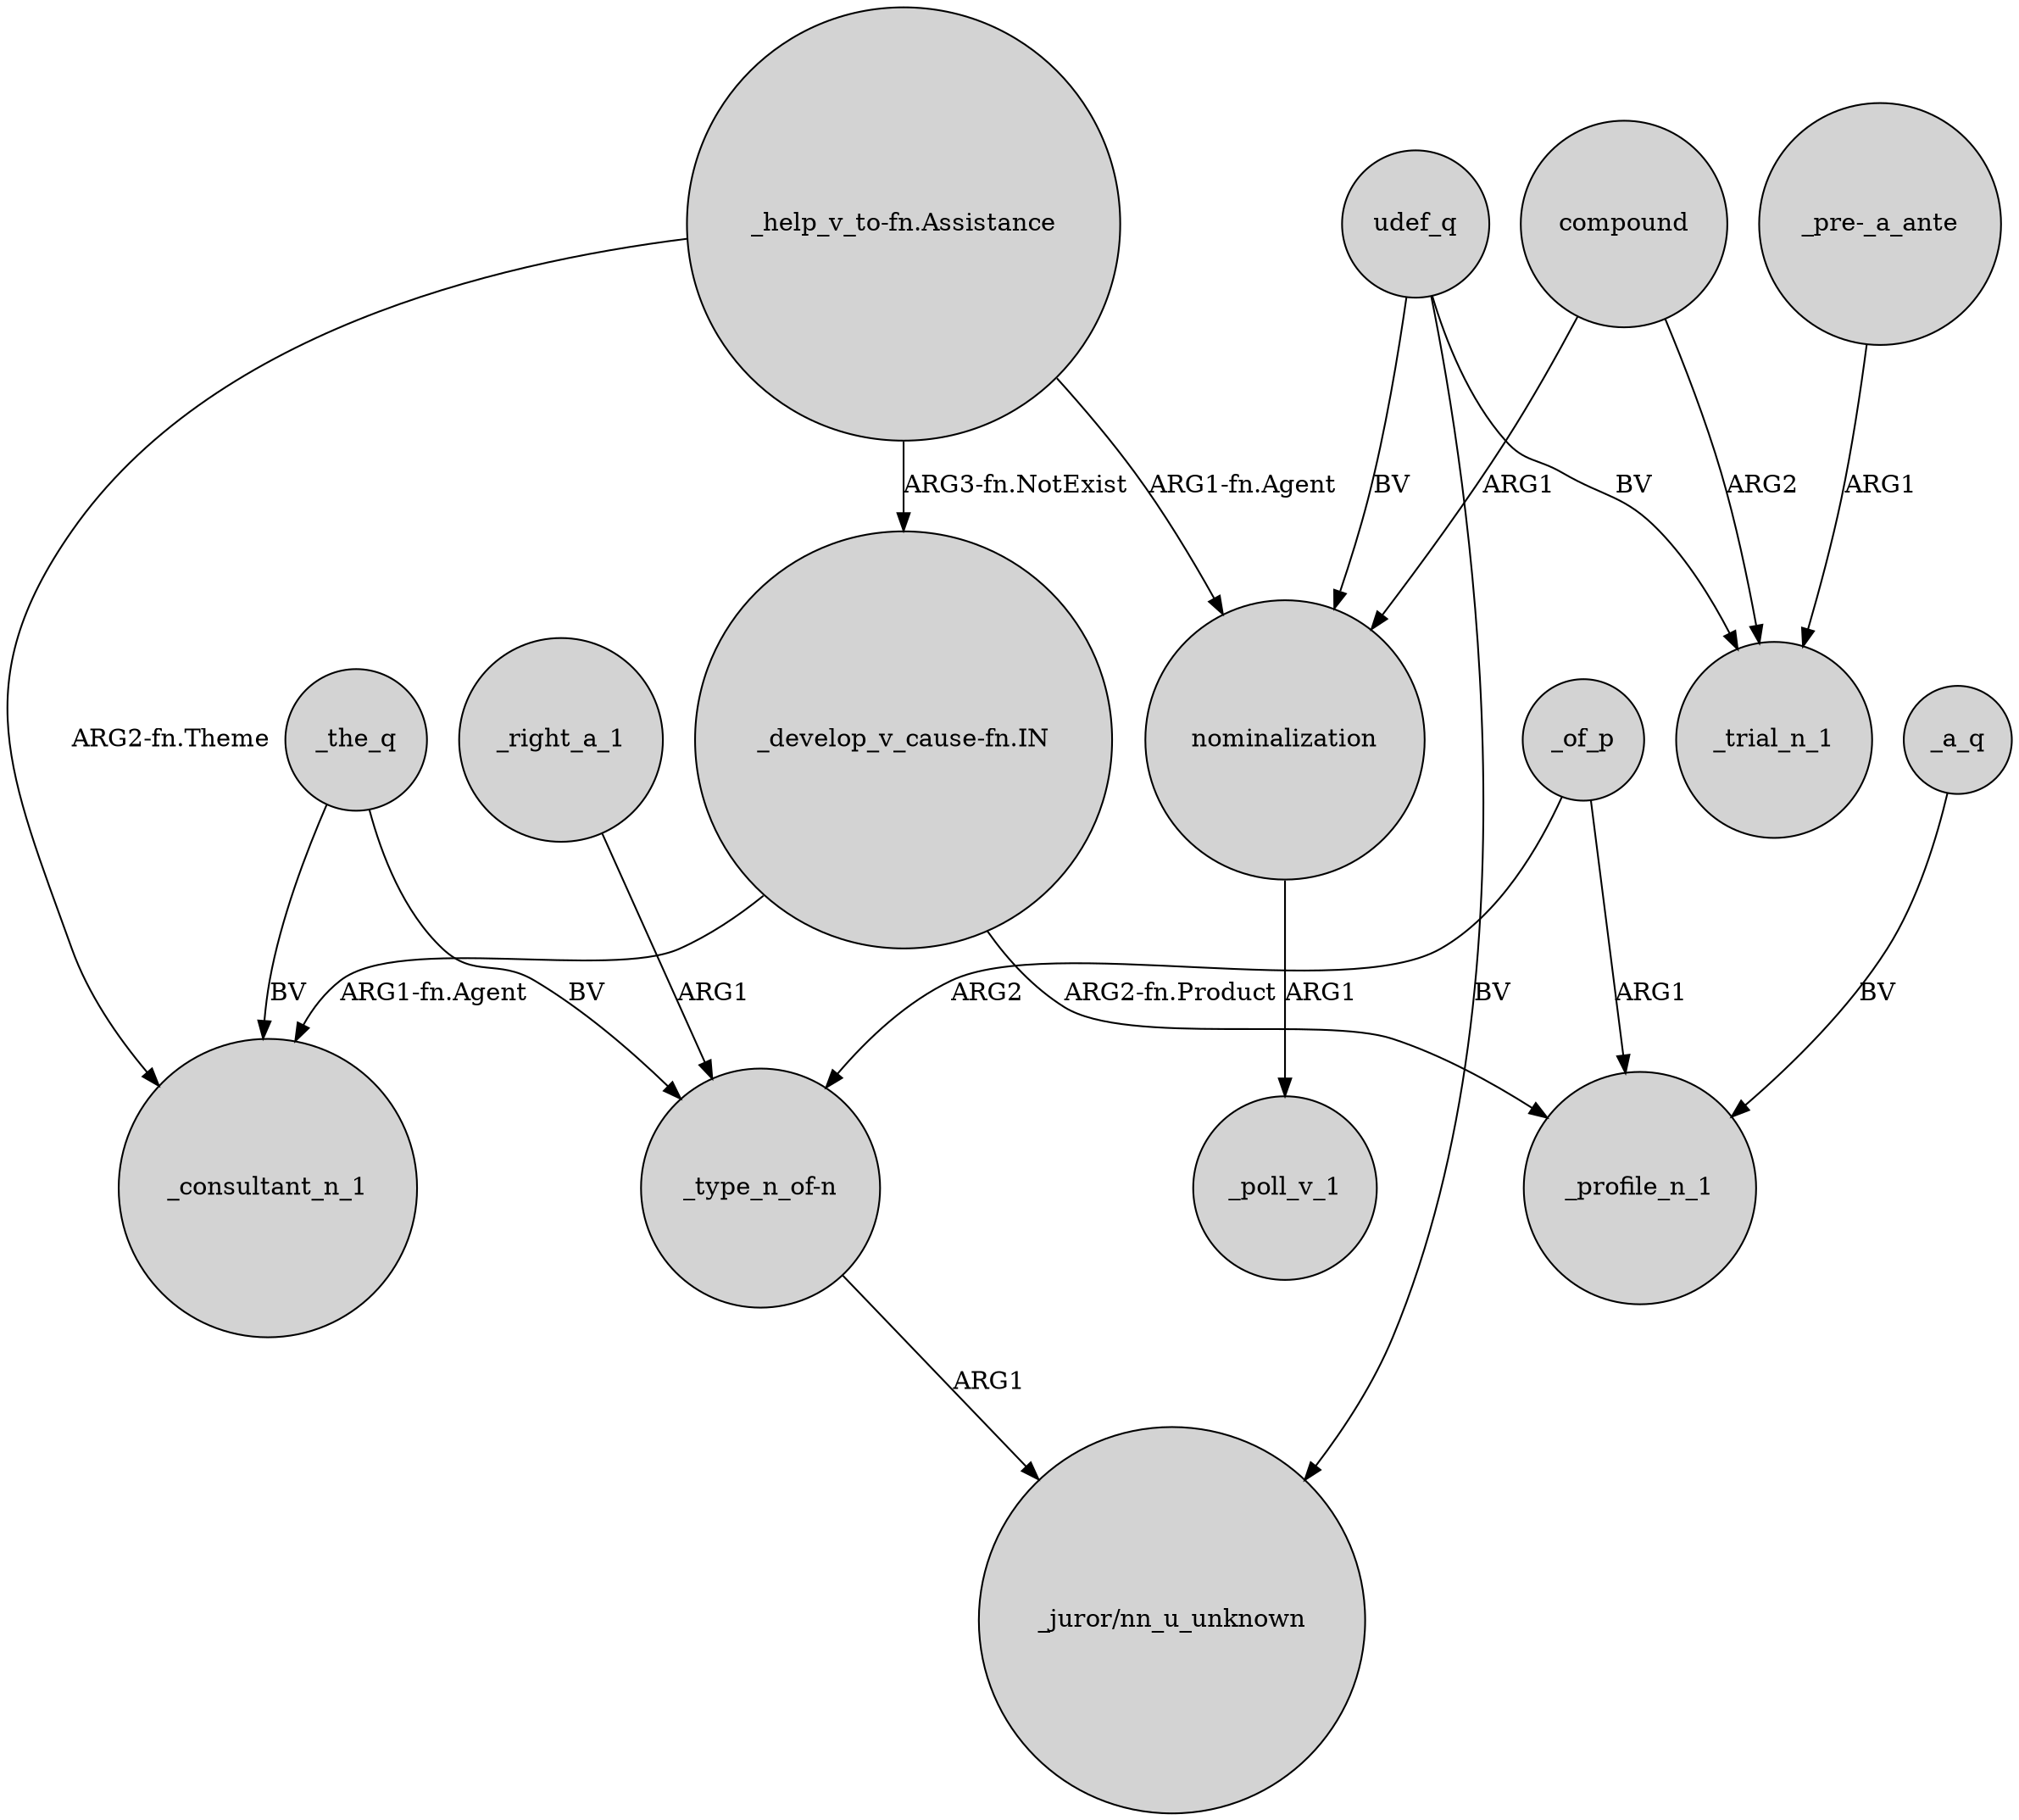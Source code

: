 digraph {
	node [shape=circle style=filled]
	"_develop_v_cause-fn.IN" -> _consultant_n_1 [label="ARG1-fn.Agent"]
	_a_q -> _profile_n_1 [label=BV]
	"_help_v_to-fn.Assistance" -> nominalization [label="ARG1-fn.Agent"]
	_of_p -> "_type_n_of-n" [label=ARG2]
	"_develop_v_cause-fn.IN" -> _profile_n_1 [label="ARG2-fn.Product"]
	_right_a_1 -> "_type_n_of-n" [label=ARG1]
	"_help_v_to-fn.Assistance" -> "_develop_v_cause-fn.IN" [label="ARG3-fn.NotExist"]
	"_pre-_a_ante" -> _trial_n_1 [label=ARG1]
	_the_q -> "_type_n_of-n" [label=BV]
	udef_q -> _trial_n_1 [label=BV]
	udef_q -> "_juror/nn_u_unknown" [label=BV]
	"_type_n_of-n" -> "_juror/nn_u_unknown" [label=ARG1]
	udef_q -> nominalization [label=BV]
	compound -> _trial_n_1 [label=ARG2]
	_the_q -> _consultant_n_1 [label=BV]
	"_help_v_to-fn.Assistance" -> _consultant_n_1 [label="ARG2-fn.Theme"]
	nominalization -> _poll_v_1 [label=ARG1]
	compound -> nominalization [label=ARG1]
	_of_p -> _profile_n_1 [label=ARG1]
}
